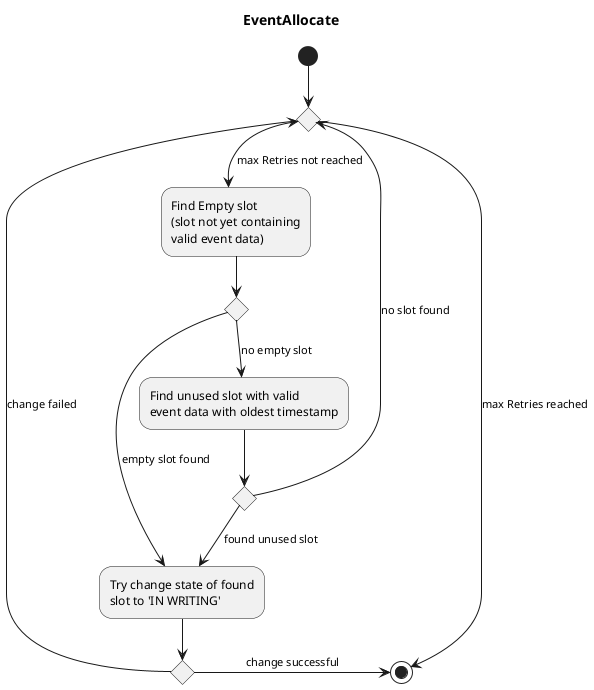 @startuml "EventAllocate"

title EventAllocate

(*) --> if "" as RetryCheck then
  -down->[max Retries reached] (*)
else
  -down->[max Retries not reached] "Find Empty slot\n(slot not yet containing\nvalid event data)" as Activity_1
endif

Activity_1 --> if "" as EmptyCheck then
  -right->[empty slot found] "Try change state of found\nslot to 'IN WRITING'"
else
  -down->[no empty slot] "Find unused slot with valid\nevent data with oldest timestamp"
endif

"Find unused slot with valid\nevent data with oldest timestamp" --> if "" as UnusedCheck then
  -down->[found unused slot] "Try change state of found\nslot to 'IN WRITING'"
else
  -left->[no slot found] RetryCheck
endif

"Try change state of found\nslot to 'IN WRITING'" --> if "" as ChangeCheck then
  -right->[change successful] (*)
else
  -up->[change failed] RetryCheck
endif

@enduml